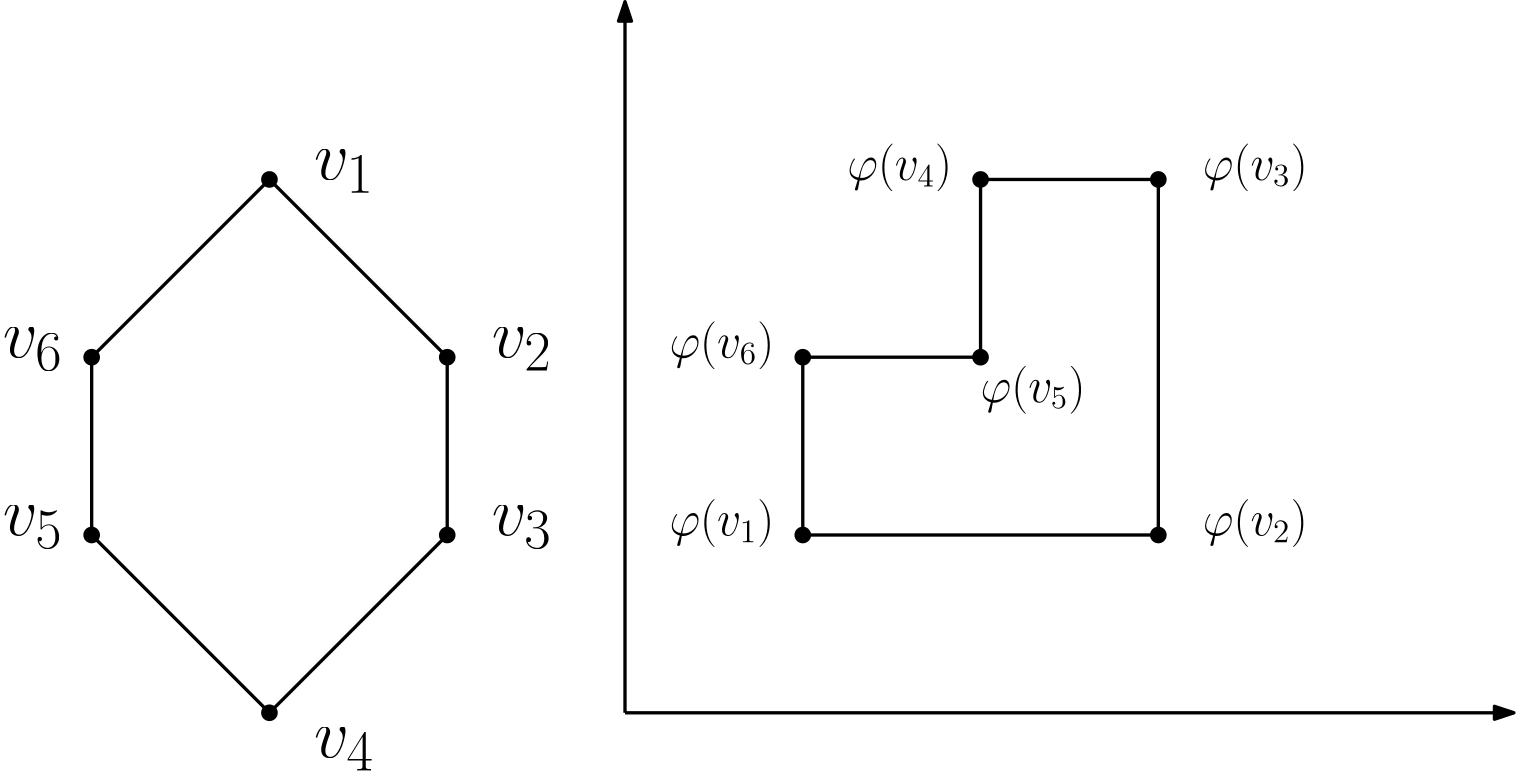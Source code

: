 <?xml version="1.0"?>
<!DOCTYPE ipe SYSTEM "ipe.dtd">
<ipe version="70206" creator="Ipe 7.2.7">
<info created="D:20190719081823" modified="D:20190719081823"/>
<ipestyle name="basic">
<symbol name="arrow/arc(spx)">
<path stroke="sym-stroke" fill="sym-stroke" pen="sym-pen">
0 0 m
-1 0.333 l
-1 -0.333 l
h
</path>
</symbol>
<symbol name="arrow/farc(spx)">
<path stroke="sym-stroke" fill="white" pen="sym-pen">
0 0 m
-1 0.333 l
-1 -0.333 l
h
</path>
</symbol>
<symbol name="arrow/ptarc(spx)">
<path stroke="sym-stroke" fill="sym-stroke" pen="sym-pen">
0 0 m
-1 0.333 l
-0.8 0 l
-1 -0.333 l
h
</path>
</symbol>
<symbol name="arrow/fptarc(spx)">
<path stroke="sym-stroke" fill="white" pen="sym-pen">
0 0 m
-1 0.333 l
-0.8 0 l
-1 -0.333 l
h
</path>
</symbol>
<symbol name="mark/circle(sx)" transformations="translations">
<path fill="sym-stroke">
0.6 0 0 0.6 0 0 e
0.4 0 0 0.4 0 0 e
</path>
</symbol>
<symbol name="mark/disk(sx)" transformations="translations">
<path fill="sym-stroke">
0.6 0 0 0.6 0 0 e
</path>
</symbol>
<symbol name="mark/fdisk(sfx)" transformations="translations">
<group>
<path fill="sym-fill">
0.5 0 0 0.5 0 0 e
</path>
<path fill="sym-stroke" fillrule="eofill">
0.6 0 0 0.6 0 0 e
0.4 0 0 0.4 0 0 e
</path>
</group>
</symbol>
<symbol name="mark/box(sx)" transformations="translations">
<path fill="sym-stroke" fillrule="eofill">
-0.6 -0.6 m
0.6 -0.6 l
0.6 0.6 l
-0.6 0.6 l
h
-0.4 -0.4 m
0.4 -0.4 l
0.4 0.4 l
-0.4 0.4 l
h
</path>
</symbol>
<symbol name="mark/square(sx)" transformations="translations">
<path fill="sym-stroke">
-0.6 -0.6 m
0.6 -0.6 l
0.6 0.6 l
-0.6 0.6 l
h
</path>
</symbol>
<symbol name="mark/fsquare(sfx)" transformations="translations">
<group>
<path fill="sym-fill">
-0.5 -0.5 m
0.5 -0.5 l
0.5 0.5 l
-0.5 0.5 l
h
</path>
<path fill="sym-stroke" fillrule="eofill">
-0.6 -0.6 m
0.6 -0.6 l
0.6 0.6 l
-0.6 0.6 l
h
-0.4 -0.4 m
0.4 -0.4 l
0.4 0.4 l
-0.4 0.4 l
h
</path>
</group>
</symbol>
<symbol name="mark/cross(sx)" transformations="translations">
<group>
<path fill="sym-stroke">
-0.43 -0.57 m
0.57 0.43 l
0.43 0.57 l
-0.57 -0.43 l
h
</path>
<path fill="sym-stroke">
-0.43 0.57 m
0.57 -0.43 l
0.43 -0.57 l
-0.57 0.43 l
h
</path>
</group>
</symbol>
<symbol name="arrow/fnormal(spx)">
<path stroke="sym-stroke" fill="white" pen="sym-pen">
0 0 m
-1 0.333 l
-1 -0.333 l
h
</path>
</symbol>
<symbol name="arrow/pointed(spx)">
<path stroke="sym-stroke" fill="sym-stroke" pen="sym-pen">
0 0 m
-1 0.333 l
-0.8 0 l
-1 -0.333 l
h
</path>
</symbol>
<symbol name="arrow/fpointed(spx)">
<path stroke="sym-stroke" fill="white" pen="sym-pen">
0 0 m
-1 0.333 l
-0.8 0 l
-1 -0.333 l
h
</path>
</symbol>
<symbol name="arrow/linear(spx)">
<path stroke="sym-stroke" pen="sym-pen">
-1 0.333 m
0 0 l
-1 -0.333 l
</path>
</symbol>
<symbol name="arrow/fdouble(spx)">
<path stroke="sym-stroke" fill="white" pen="sym-pen">
0 0 m
-1 0.333 l
-1 -0.333 l
h
-1 0 m
-2 0.333 l
-2 -0.333 l
h
</path>
</symbol>
<symbol name="arrow/double(spx)">
<path stroke="sym-stroke" fill="sym-stroke" pen="sym-pen">
0 0 m
-1 0.333 l
-1 -0.333 l
h
-1 0 m
-2 0.333 l
-2 -0.333 l
h
</path>
</symbol>
<pen name="heavier" value="0.8"/>
<pen name="fat" value="1.2"/>
<pen name="ultrafat" value="2"/>
<symbolsize name="large" value="5"/>
<symbolsize name="small" value="2"/>
<symbolsize name="tiny" value="1.1"/>
<arrowsize name="large" value="10"/>
<arrowsize name="small" value="5"/>
<arrowsize name="tiny" value="3"/>
<color name="red" value="1 0 0"/>
<color name="green" value="0 1 0"/>
<color name="blue" value="0 0 1"/>
<color name="yellow" value="1 1 0"/>
<color name="orange" value="1 0.647 0"/>
<color name="gold" value="1 0.843 0"/>
<color name="purple" value="0.627 0.125 0.941"/>
<color name="gray" value="0.745"/>
<color name="brown" value="0.647 0.165 0.165"/>
<color name="navy" value="0 0 0.502"/>
<color name="pink" value="1 0.753 0.796"/>
<color name="seagreen" value="0.18 0.545 0.341"/>
<color name="turquoise" value="0.251 0.878 0.816"/>
<color name="violet" value="0.933 0.51 0.933"/>
<color name="darkblue" value="0 0 0.545"/>
<color name="darkcyan" value="0 0.545 0.545"/>
<color name="darkgray" value="0.663"/>
<color name="darkgreen" value="0 0.392 0"/>
<color name="darkmagenta" value="0.545 0 0.545"/>
<color name="darkorange" value="1 0.549 0"/>
<color name="darkred" value="0.545 0 0"/>
<color name="lightblue" value="0.678 0.847 0.902"/>
<color name="lightcyan" value="0.878 1 1"/>
<color name="lightgray" value="0.827"/>
<color name="lightgreen" value="0.565 0.933 0.565"/>
<color name="lightyellow" value="1 1 0.878"/>
<dashstyle name="dashed" value="[4] 0"/>
<dashstyle name="dotted" value="[1 3] 0"/>
<dashstyle name="dash dotted" value="[4 2 1 2] 0"/>
<dashstyle name="dash dot dotted" value="[4 2 1 2 1 2] 0"/>
<textsize name="large" value="\large"/>
<textsize name="Large" value="\Large"/>
<textsize name="LARGE" value="\LARGE"/>
<textsize name="huge" value="\huge"/>
<textsize name="Huge" value="\Huge"/>
<textsize name="small" value="\small"/>
<textsize name="footnote" value="\footnotesize"/>
<textsize name="tiny" value="\tiny"/>
<textstyle name="center" begin="\begin{center}" end="\end{center}"/>
<textstyle name="itemize" begin="\begin{itemize}" end="\end{itemize}"/>
<textstyle name="item" begin="\begin{itemize}\item{}" end="\end{itemize}"/>
<gridsize name="4 pts" value="4"/>
<gridsize name="8 pts (~3 mm)" value="8"/>
<gridsize name="16 pts (~6 mm)" value="16"/>
<gridsize name="32 pts (~12 mm)" value="32"/>
<gridsize name="10 pts (~3.5 mm)" value="10"/>
<gridsize name="20 pts (~7 mm)" value="20"/>
<gridsize name="14 pts (~5 mm)" value="14"/>
<gridsize name="28 pts (~10 mm)" value="28"/>
<gridsize name="56 pts (~20 mm)" value="56"/>
<anglesize name="90 deg" value="90"/>
<anglesize name="60 deg" value="60"/>
<anglesize name="45 deg" value="45"/>
<anglesize name="30 deg" value="30"/>
<anglesize name="22.5 deg" value="22.5"/>
<opacity name="10%" value="0.1"/>
<opacity name="30%" value="0.3"/>
<opacity name="50%" value="0.5"/>
<opacity name="75%" value="0.75"/>
<tiling name="falling" angle="-60" step="4" width="1"/>
<tiling name="rising" angle="30" step="4" width="1"/>
</ipestyle>
<page>
<layer name="alpha"/>
<view layers="alpha" active="alpha"/>
<path layer="alpha" stroke="black" pen="fat">
128 768 m
64 704 l
64 640 l
128 576 l
192 640 l
192 704 l
128 768 l
</path>
<use name="mark/disk(sx)" pos="128 768" size="large" stroke="black"/>
<use name="mark/disk(sx)" pos="64 704" size="large" stroke="black"/>
<use name="mark/disk(sx)" pos="64 640" size="large" stroke="black"/>
<use name="mark/disk(sx)" pos="128 576" size="large" stroke="black"/>
<use name="mark/disk(sx)" pos="192 640" size="large" stroke="black"/>
<use name="mark/disk(sx)" pos="192 704" size="large" stroke="black"/>
<path stroke="black" pen="fat" arrow="normal/normal">
256 576 m
256 832 l
</path>
<path stroke="black" pen="fat" arrow="normal/normal">
256 576 m
576 576 l
</path>
<path stroke="black" pen="fat">
320 640 m
448 640 l
448 768 l
384 768 l
384 704 l
320 704 l
320 640 l
</path>
<use name="mark/disk(sx)" pos="320 640" size="large" stroke="black"/>
<use name="mark/disk(sx)" pos="448 640" size="large" stroke="black"/>
<use name="mark/disk(sx)" pos="448 768" size="large" stroke="black"/>
<use name="mark/disk(sx)" pos="384 768" size="large" stroke="black"/>
<use name="mark/disk(sx)" pos="384 704" size="large" stroke="black"/>
<use name="mark/disk(sx)" pos="320 704" size="large" stroke="black"/>
<text transformations="translations" pos="144 768" stroke="black" type="label" width="21.708" height="10.674" depth="4.78" valign="baseline" size="Huge">$v_1$</text>
<text transformations="translations" pos="208 704" stroke="black" type="label" width="21.708" height="10.674" depth="4.78" valign="baseline" size="Huge">$v_2$</text>
<text transformations="translations" pos="208 640" stroke="black" type="label" width="21.708" height="10.674" depth="4.78" valign="baseline" size="Huge">$v_3$</text>
<text matrix="1 0 0 1 16 0" transformations="translations" pos="128 560" stroke="black" type="label" width="21.708" height="10.674" depth="4.78" valign="baseline" size="Huge">$v_4$</text>
<text transformations="translations" pos="32 640" stroke="black" type="label" width="21.708" height="10.674" depth="4.78" valign="baseline" size="Huge">$v_5$</text>
<text transformations="translations" pos="32 704" stroke="black" type="label" width="21.708" height="10.674" depth="4.78" valign="baseline" size="Huge">$v_6$</text>
<text matrix="1 0 0 1 -16 0" transformations="translations" pos="288 640" stroke="black" type="label" width="37.736" height="12.896" depth="4.29" valign="baseline" size="LARGE">$\varphi(v_1)$</text>
<text transformations="translations" pos="464 640" stroke="black" type="label" width="37.736" height="12.896" depth="4.29" valign="baseline" size="LARGE">$\varphi(v_2)$</text>
<text transformations="translations" pos="464 768" stroke="black" type="label" width="37.736" height="12.896" depth="4.29" valign="baseline" size="LARGE">$\varphi(v_3)$</text>
<text transformations="translations" pos="336 768" stroke="black" type="label" width="37.736" height="12.896" depth="4.29" valign="baseline" size="LARGE">$\varphi(v_4)$</text>
<text transformations="translations" pos="384 688" stroke="black" type="label" width="37.736" height="12.896" depth="4.29" valign="baseline" size="LARGE">$\varphi(v_5)$</text>
<text transformations="translations" pos="272 704" stroke="black" type="label" width="37.736" height="12.896" depth="4.29" valign="baseline" size="LARGE">$\varphi(v_6)$</text>
</page>
</ipe>
